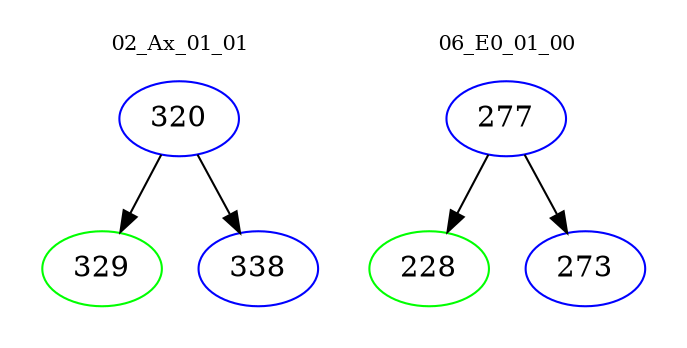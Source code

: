 digraph{
subgraph cluster_0 {
color = white
label = "02_Ax_01_01";
fontsize=10;
T0_320 [label="320", color="blue"]
T0_320 -> T0_329 [color="black"]
T0_329 [label="329", color="green"]
T0_320 -> T0_338 [color="black"]
T0_338 [label="338", color="blue"]
}
subgraph cluster_1 {
color = white
label = "06_E0_01_00";
fontsize=10;
T1_277 [label="277", color="blue"]
T1_277 -> T1_228 [color="black"]
T1_228 [label="228", color="green"]
T1_277 -> T1_273 [color="black"]
T1_273 [label="273", color="blue"]
}
}
